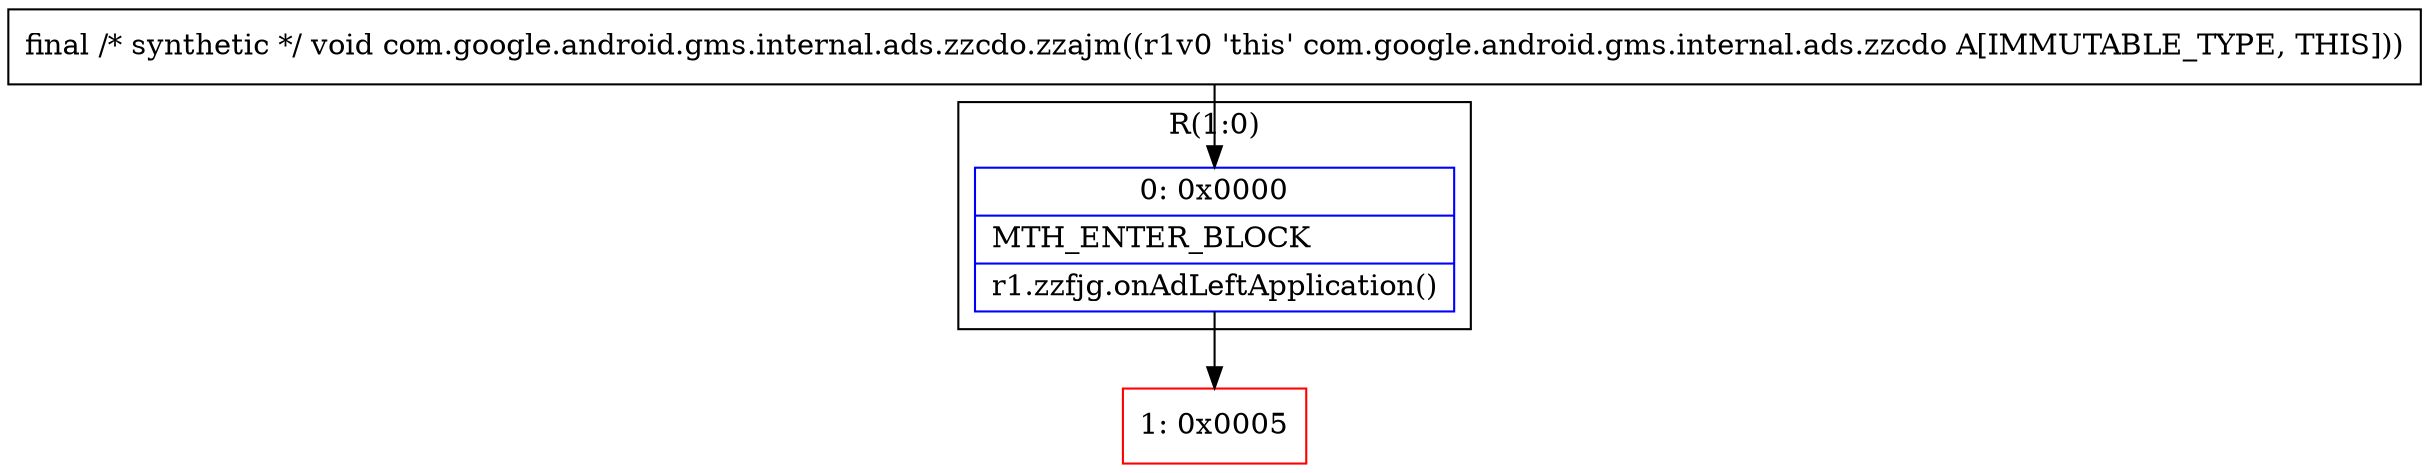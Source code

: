 digraph "CFG forcom.google.android.gms.internal.ads.zzcdo.zzajm()V" {
subgraph cluster_Region_647862734 {
label = "R(1:0)";
node [shape=record,color=blue];
Node_0 [shape=record,label="{0\:\ 0x0000|MTH_ENTER_BLOCK\l|r1.zzfjg.onAdLeftApplication()\l}"];
}
Node_1 [shape=record,color=red,label="{1\:\ 0x0005}"];
MethodNode[shape=record,label="{final \/* synthetic *\/ void com.google.android.gms.internal.ads.zzcdo.zzajm((r1v0 'this' com.google.android.gms.internal.ads.zzcdo A[IMMUTABLE_TYPE, THIS])) }"];
MethodNode -> Node_0;
Node_0 -> Node_1;
}


